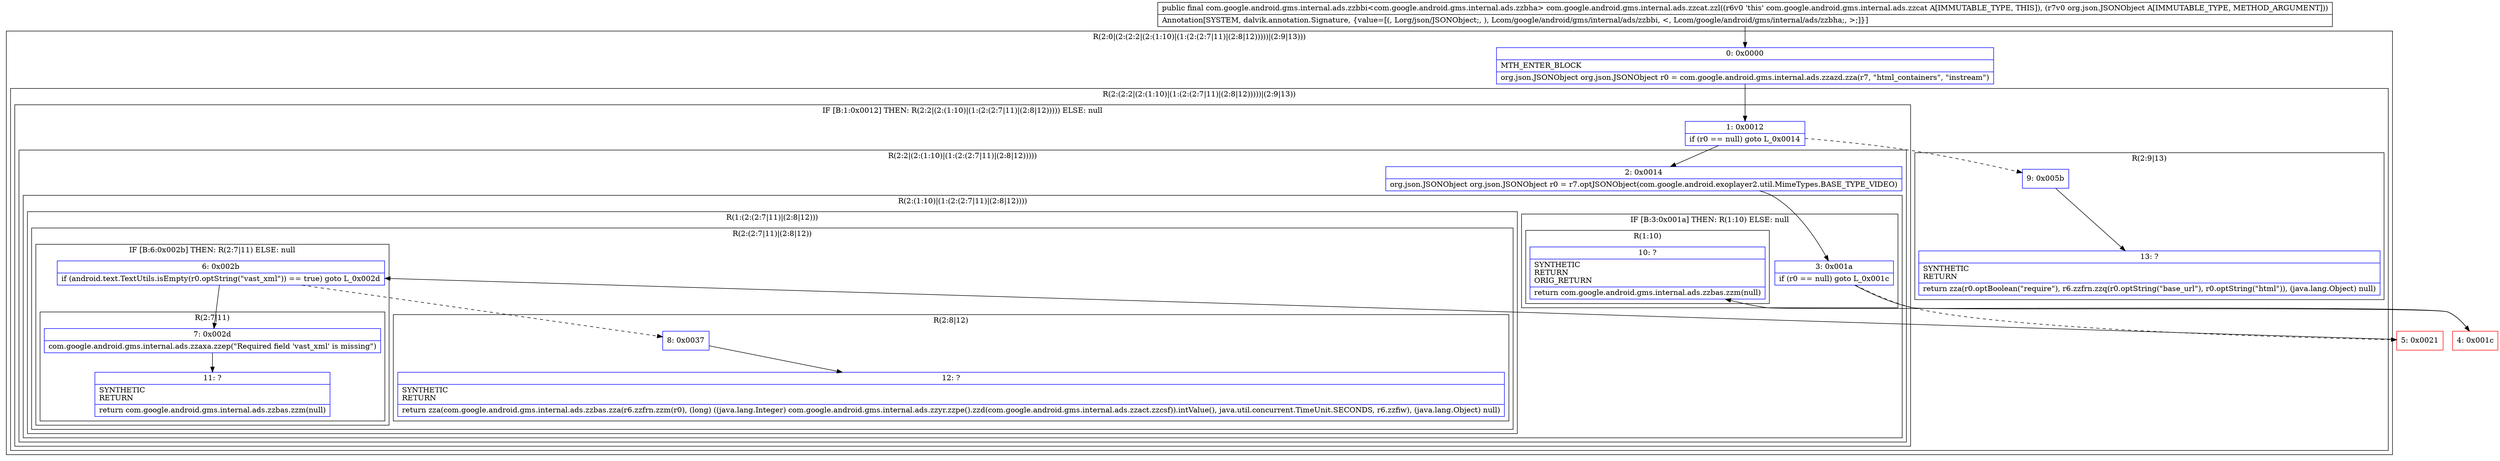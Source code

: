 digraph "CFG forcom.google.android.gms.internal.ads.zzcat.zzl(Lorg\/json\/JSONObject;)Lcom\/google\/android\/gms\/internal\/ads\/zzbbi;" {
subgraph cluster_Region_256004166 {
label = "R(2:0|(2:(2:2|(2:(1:10)|(1:(2:(2:7|11)|(2:8|12)))))|(2:9|13)))";
node [shape=record,color=blue];
Node_0 [shape=record,label="{0\:\ 0x0000|MTH_ENTER_BLOCK\l|org.json.JSONObject org.json.JSONObject r0 = com.google.android.gms.internal.ads.zzazd.zza(r7, \"html_containers\", \"instream\")\l}"];
subgraph cluster_Region_159633454 {
label = "R(2:(2:2|(2:(1:10)|(1:(2:(2:7|11)|(2:8|12)))))|(2:9|13))";
node [shape=record,color=blue];
subgraph cluster_IfRegion_1053819399 {
label = "IF [B:1:0x0012] THEN: R(2:2|(2:(1:10)|(1:(2:(2:7|11)|(2:8|12))))) ELSE: null";
node [shape=record,color=blue];
Node_1 [shape=record,label="{1\:\ 0x0012|if (r0 == null) goto L_0x0014\l}"];
subgraph cluster_Region_1933242137 {
label = "R(2:2|(2:(1:10)|(1:(2:(2:7|11)|(2:8|12)))))";
node [shape=record,color=blue];
Node_2 [shape=record,label="{2\:\ 0x0014|org.json.JSONObject org.json.JSONObject r0 = r7.optJSONObject(com.google.android.exoplayer2.util.MimeTypes.BASE_TYPE_VIDEO)\l}"];
subgraph cluster_Region_1711368328 {
label = "R(2:(1:10)|(1:(2:(2:7|11)|(2:8|12))))";
node [shape=record,color=blue];
subgraph cluster_IfRegion_1852260696 {
label = "IF [B:3:0x001a] THEN: R(1:10) ELSE: null";
node [shape=record,color=blue];
Node_3 [shape=record,label="{3\:\ 0x001a|if (r0 == null) goto L_0x001c\l}"];
subgraph cluster_Region_58380820 {
label = "R(1:10)";
node [shape=record,color=blue];
Node_10 [shape=record,label="{10\:\ ?|SYNTHETIC\lRETURN\lORIG_RETURN\l|return com.google.android.gms.internal.ads.zzbas.zzm(null)\l}"];
}
}
subgraph cluster_Region_1995609180 {
label = "R(1:(2:(2:7|11)|(2:8|12)))";
node [shape=record,color=blue];
subgraph cluster_Region_1642543116 {
label = "R(2:(2:7|11)|(2:8|12))";
node [shape=record,color=blue];
subgraph cluster_IfRegion_1343858345 {
label = "IF [B:6:0x002b] THEN: R(2:7|11) ELSE: null";
node [shape=record,color=blue];
Node_6 [shape=record,label="{6\:\ 0x002b|if (android.text.TextUtils.isEmpty(r0.optString(\"vast_xml\")) == true) goto L_0x002d\l}"];
subgraph cluster_Region_206526864 {
label = "R(2:7|11)";
node [shape=record,color=blue];
Node_7 [shape=record,label="{7\:\ 0x002d|com.google.android.gms.internal.ads.zzaxa.zzep(\"Required field 'vast_xml' is missing\")\l}"];
Node_11 [shape=record,label="{11\:\ ?|SYNTHETIC\lRETURN\l|return com.google.android.gms.internal.ads.zzbas.zzm(null)\l}"];
}
}
subgraph cluster_Region_616395814 {
label = "R(2:8|12)";
node [shape=record,color=blue];
Node_8 [shape=record,label="{8\:\ 0x0037}"];
Node_12 [shape=record,label="{12\:\ ?|SYNTHETIC\lRETURN\l|return zza(com.google.android.gms.internal.ads.zzbas.zza(r6.zzfrn.zzm(r0), (long) ((java.lang.Integer) com.google.android.gms.internal.ads.zzyr.zzpe().zzd(com.google.android.gms.internal.ads.zzact.zzcsf)).intValue(), java.util.concurrent.TimeUnit.SECONDS, r6.zzfiw), (java.lang.Object) null)\l}"];
}
}
}
}
}
}
subgraph cluster_Region_1896916996 {
label = "R(2:9|13)";
node [shape=record,color=blue];
Node_9 [shape=record,label="{9\:\ 0x005b}"];
Node_13 [shape=record,label="{13\:\ ?|SYNTHETIC\lRETURN\l|return zza(r0.optBoolean(\"require\"), r6.zzfrn.zzq(r0.optString(\"base_url\"), r0.optString(\"html\")), (java.lang.Object) null)\l}"];
}
}
}
Node_4 [shape=record,color=red,label="{4\:\ 0x001c}"];
Node_5 [shape=record,color=red,label="{5\:\ 0x0021}"];
MethodNode[shape=record,label="{public final com.google.android.gms.internal.ads.zzbbi\<com.google.android.gms.internal.ads.zzbha\> com.google.android.gms.internal.ads.zzcat.zzl((r6v0 'this' com.google.android.gms.internal.ads.zzcat A[IMMUTABLE_TYPE, THIS]), (r7v0 org.json.JSONObject A[IMMUTABLE_TYPE, METHOD_ARGUMENT]))  | Annotation[SYSTEM, dalvik.annotation.Signature, \{value=[(, Lorg\/json\/JSONObject;, ), Lcom\/google\/android\/gms\/internal\/ads\/zzbbi, \<, Lcom\/google\/android\/gms\/internal\/ads\/zzbha;, \>;]\}]\l}"];
MethodNode -> Node_0;
Node_0 -> Node_1;
Node_1 -> Node_2;
Node_1 -> Node_9[style=dashed];
Node_2 -> Node_3;
Node_3 -> Node_4;
Node_3 -> Node_5[style=dashed];
Node_6 -> Node_7;
Node_6 -> Node_8[style=dashed];
Node_7 -> Node_11;
Node_8 -> Node_12;
Node_9 -> Node_13;
Node_4 -> Node_10;
Node_5 -> Node_6;
}

